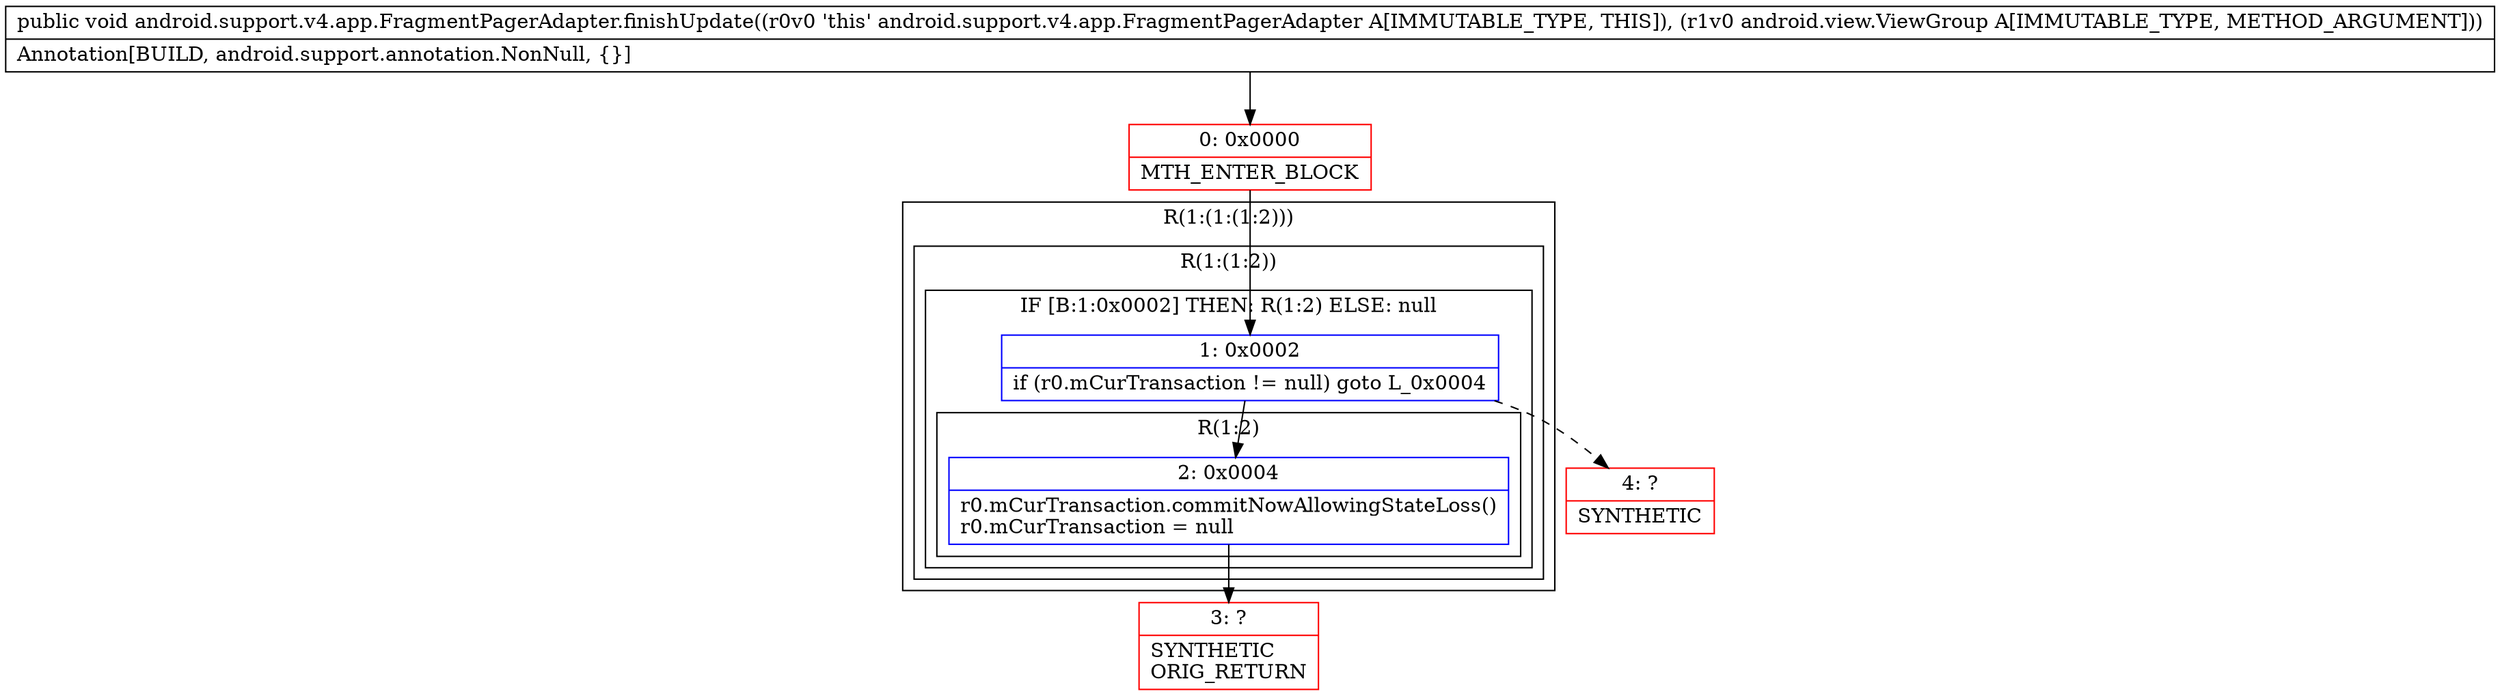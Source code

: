 digraph "CFG forandroid.support.v4.app.FragmentPagerAdapter.finishUpdate(Landroid\/view\/ViewGroup;)V" {
subgraph cluster_Region_1104315023 {
label = "R(1:(1:(1:2)))";
node [shape=record,color=blue];
subgraph cluster_Region_1816397582 {
label = "R(1:(1:2))";
node [shape=record,color=blue];
subgraph cluster_IfRegion_791719545 {
label = "IF [B:1:0x0002] THEN: R(1:2) ELSE: null";
node [shape=record,color=blue];
Node_1 [shape=record,label="{1\:\ 0x0002|if (r0.mCurTransaction != null) goto L_0x0004\l}"];
subgraph cluster_Region_1049709519 {
label = "R(1:2)";
node [shape=record,color=blue];
Node_2 [shape=record,label="{2\:\ 0x0004|r0.mCurTransaction.commitNowAllowingStateLoss()\lr0.mCurTransaction = null\l}"];
}
}
}
}
Node_0 [shape=record,color=red,label="{0\:\ 0x0000|MTH_ENTER_BLOCK\l}"];
Node_3 [shape=record,color=red,label="{3\:\ ?|SYNTHETIC\lORIG_RETURN\l}"];
Node_4 [shape=record,color=red,label="{4\:\ ?|SYNTHETIC\l}"];
MethodNode[shape=record,label="{public void android.support.v4.app.FragmentPagerAdapter.finishUpdate((r0v0 'this' android.support.v4.app.FragmentPagerAdapter A[IMMUTABLE_TYPE, THIS]), (r1v0 android.view.ViewGroup A[IMMUTABLE_TYPE, METHOD_ARGUMENT]))  | Annotation[BUILD, android.support.annotation.NonNull, \{\}]\l}"];
MethodNode -> Node_0;
Node_1 -> Node_2;
Node_1 -> Node_4[style=dashed];
Node_2 -> Node_3;
Node_0 -> Node_1;
}

